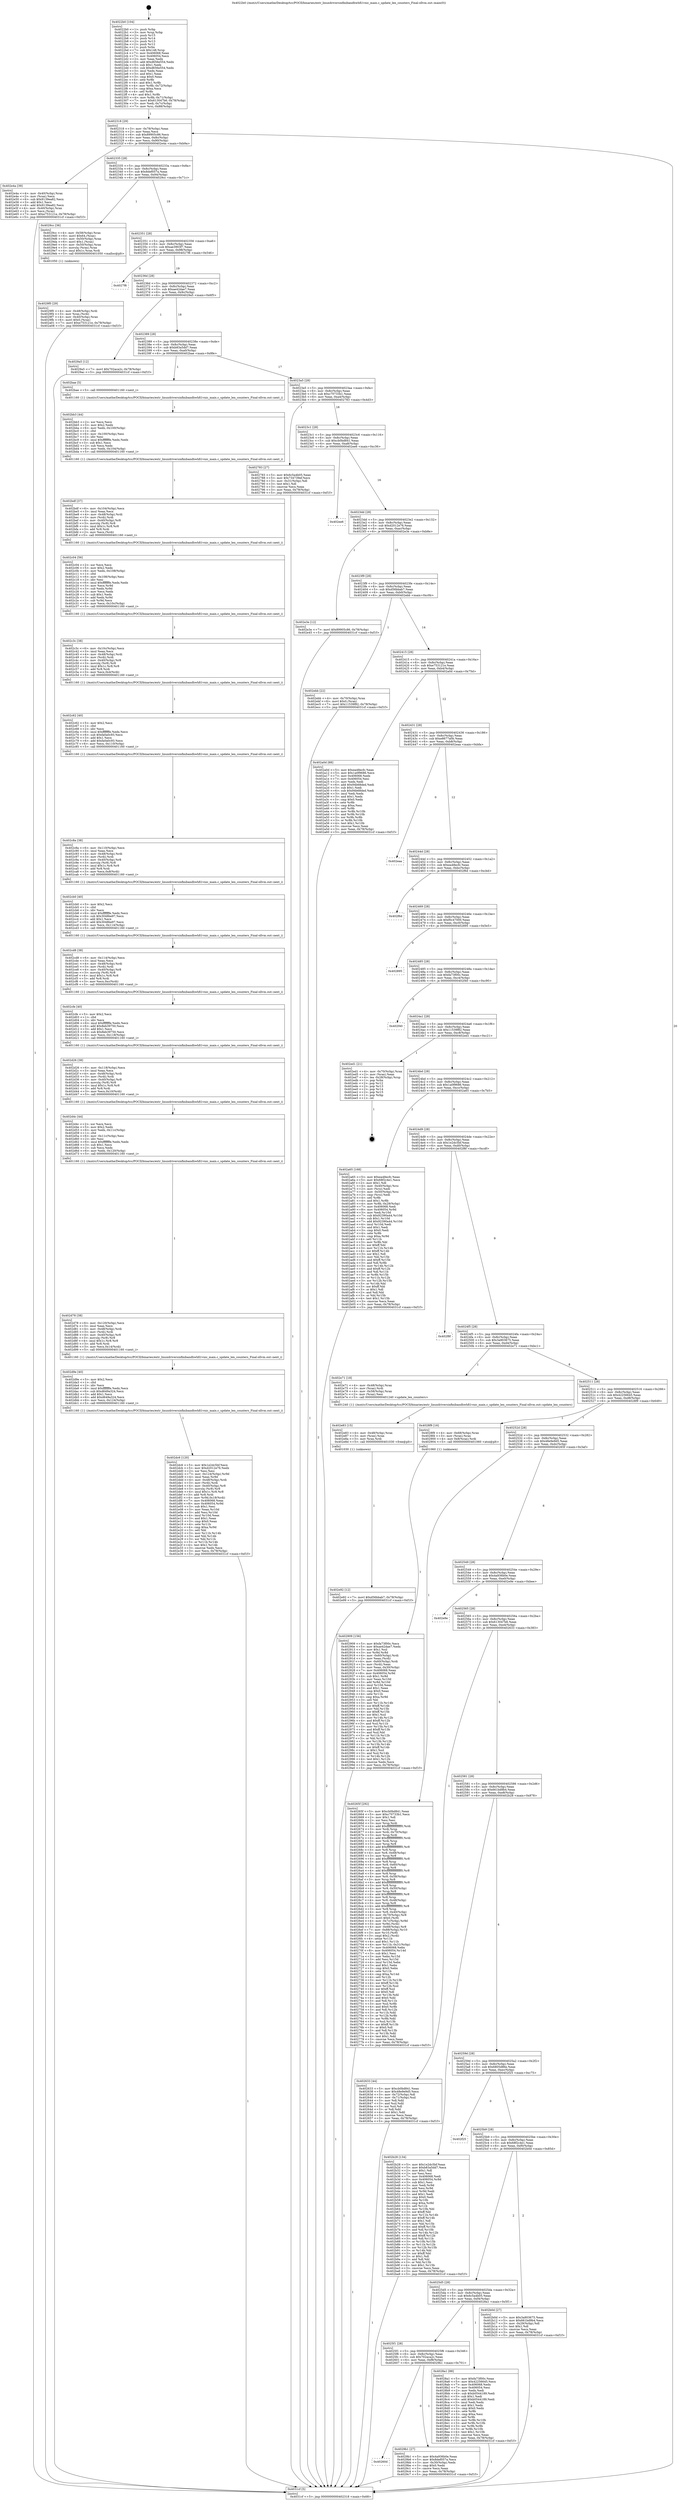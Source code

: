 digraph "0x4022b0" {
  label = "0x4022b0 (/mnt/c/Users/mathe/Desktop/tcc/POCII/binaries/extr_linuxdriversinfinibandhwhfi1vnic_main.c_update_len_counters_Final-ollvm.out::main(0))"
  labelloc = "t"
  node[shape=record]

  Entry [label="",width=0.3,height=0.3,shape=circle,fillcolor=black,style=filled]
  "0x402318" [label="{
     0x402318 [29]\l
     | [instrs]\l
     &nbsp;&nbsp;0x402318 \<+3\>: mov -0x78(%rbp),%eax\l
     &nbsp;&nbsp;0x40231b \<+2\>: mov %eax,%ecx\l
     &nbsp;&nbsp;0x40231d \<+6\>: sub $0x89905c86,%ecx\l
     &nbsp;&nbsp;0x402323 \<+6\>: mov %eax,-0x8c(%rbp)\l
     &nbsp;&nbsp;0x402329 \<+6\>: mov %ecx,-0x90(%rbp)\l
     &nbsp;&nbsp;0x40232f \<+6\>: je 0000000000402e4a \<main+0xb9a\>\l
  }"]
  "0x402e4a" [label="{
     0x402e4a [39]\l
     | [instrs]\l
     &nbsp;&nbsp;0x402e4a \<+4\>: mov -0x40(%rbp),%rax\l
     &nbsp;&nbsp;0x402e4e \<+2\>: mov (%rax),%ecx\l
     &nbsp;&nbsp;0x402e50 \<+6\>: sub $0x9139ea82,%ecx\l
     &nbsp;&nbsp;0x402e56 \<+3\>: add $0x1,%ecx\l
     &nbsp;&nbsp;0x402e59 \<+6\>: add $0x9139ea82,%ecx\l
     &nbsp;&nbsp;0x402e5f \<+4\>: mov -0x40(%rbp),%rax\l
     &nbsp;&nbsp;0x402e63 \<+2\>: mov %ecx,(%rax)\l
     &nbsp;&nbsp;0x402e65 \<+7\>: movl $0xe753121e,-0x78(%rbp)\l
     &nbsp;&nbsp;0x402e6c \<+5\>: jmp 00000000004031cf \<main+0xf1f\>\l
  }"]
  "0x402335" [label="{
     0x402335 [28]\l
     | [instrs]\l
     &nbsp;&nbsp;0x402335 \<+5\>: jmp 000000000040233a \<main+0x8a\>\l
     &nbsp;&nbsp;0x40233a \<+6\>: mov -0x8c(%rbp),%eax\l
     &nbsp;&nbsp;0x402340 \<+5\>: sub $0x8def057a,%eax\l
     &nbsp;&nbsp;0x402345 \<+6\>: mov %eax,-0x94(%rbp)\l
     &nbsp;&nbsp;0x40234b \<+6\>: je 00000000004029cc \<main+0x71c\>\l
  }"]
  Exit [label="",width=0.3,height=0.3,shape=circle,fillcolor=black,style=filled,peripheries=2]
  "0x4029cc" [label="{
     0x4029cc [36]\l
     | [instrs]\l
     &nbsp;&nbsp;0x4029cc \<+4\>: mov -0x58(%rbp),%rax\l
     &nbsp;&nbsp;0x4029d0 \<+6\>: movl $0x64,(%rax)\l
     &nbsp;&nbsp;0x4029d6 \<+4\>: mov -0x50(%rbp),%rax\l
     &nbsp;&nbsp;0x4029da \<+6\>: movl $0x1,(%rax)\l
     &nbsp;&nbsp;0x4029e0 \<+4\>: mov -0x50(%rbp),%rax\l
     &nbsp;&nbsp;0x4029e4 \<+3\>: movslq (%rax),%rax\l
     &nbsp;&nbsp;0x4029e7 \<+4\>: imul $0x1c,%rax,%rdi\l
     &nbsp;&nbsp;0x4029eb \<+5\>: call 0000000000401050 \<malloc@plt\>\l
     | [calls]\l
     &nbsp;&nbsp;0x401050 \{1\} (unknown)\l
  }"]
  "0x402351" [label="{
     0x402351 [28]\l
     | [instrs]\l
     &nbsp;&nbsp;0x402351 \<+5\>: jmp 0000000000402356 \<main+0xa6\>\l
     &nbsp;&nbsp;0x402356 \<+6\>: mov -0x8c(%rbp),%eax\l
     &nbsp;&nbsp;0x40235c \<+5\>: sub $0xae3903f7,%eax\l
     &nbsp;&nbsp;0x402361 \<+6\>: mov %eax,-0x98(%rbp)\l
     &nbsp;&nbsp;0x402367 \<+6\>: je 00000000004027f6 \<main+0x546\>\l
  }"]
  "0x402e92" [label="{
     0x402e92 [12]\l
     | [instrs]\l
     &nbsp;&nbsp;0x402e92 \<+7\>: movl $0xd56bbab7,-0x78(%rbp)\l
     &nbsp;&nbsp;0x402e99 \<+5\>: jmp 00000000004031cf \<main+0xf1f\>\l
  }"]
  "0x4027f6" [label="{
     0x4027f6\l
  }", style=dashed]
  "0x40236d" [label="{
     0x40236d [28]\l
     | [instrs]\l
     &nbsp;&nbsp;0x40236d \<+5\>: jmp 0000000000402372 \<main+0xc2\>\l
     &nbsp;&nbsp;0x402372 \<+6\>: mov -0x8c(%rbp),%eax\l
     &nbsp;&nbsp;0x402378 \<+5\>: sub $0xae42dae7,%eax\l
     &nbsp;&nbsp;0x40237d \<+6\>: mov %eax,-0x9c(%rbp)\l
     &nbsp;&nbsp;0x402383 \<+6\>: je 00000000004029a5 \<main+0x6f5\>\l
  }"]
  "0x402e83" [label="{
     0x402e83 [15]\l
     | [instrs]\l
     &nbsp;&nbsp;0x402e83 \<+4\>: mov -0x48(%rbp),%rax\l
     &nbsp;&nbsp;0x402e87 \<+3\>: mov (%rax),%rax\l
     &nbsp;&nbsp;0x402e8a \<+3\>: mov %rax,%rdi\l
     &nbsp;&nbsp;0x402e8d \<+5\>: call 0000000000401030 \<free@plt\>\l
     | [calls]\l
     &nbsp;&nbsp;0x401030 \{1\} (unknown)\l
  }"]
  "0x4029a5" [label="{
     0x4029a5 [12]\l
     | [instrs]\l
     &nbsp;&nbsp;0x4029a5 \<+7\>: movl $0x702aca2c,-0x78(%rbp)\l
     &nbsp;&nbsp;0x4029ac \<+5\>: jmp 00000000004031cf \<main+0xf1f\>\l
  }"]
  "0x402389" [label="{
     0x402389 [28]\l
     | [instrs]\l
     &nbsp;&nbsp;0x402389 \<+5\>: jmp 000000000040238e \<main+0xde\>\l
     &nbsp;&nbsp;0x40238e \<+6\>: mov -0x8c(%rbp),%eax\l
     &nbsp;&nbsp;0x402394 \<+5\>: sub $0xb83a5dd7,%eax\l
     &nbsp;&nbsp;0x402399 \<+6\>: mov %eax,-0xa0(%rbp)\l
     &nbsp;&nbsp;0x40239f \<+6\>: je 0000000000402bae \<main+0x8fe\>\l
  }"]
  "0x402dc6" [label="{
     0x402dc6 [120]\l
     | [instrs]\l
     &nbsp;&nbsp;0x402dc6 \<+5\>: mov $0x1e2dc5bf,%ecx\l
     &nbsp;&nbsp;0x402dcb \<+5\>: mov $0xd2012e76,%edx\l
     &nbsp;&nbsp;0x402dd0 \<+2\>: xor %esi,%esi\l
     &nbsp;&nbsp;0x402dd2 \<+7\>: mov -0x124(%rbp),%r9d\l
     &nbsp;&nbsp;0x402dd9 \<+4\>: imul %eax,%r9d\l
     &nbsp;&nbsp;0x402ddd \<+4\>: mov -0x48(%rbp),%rdi\l
     &nbsp;&nbsp;0x402de1 \<+3\>: mov (%rdi),%rdi\l
     &nbsp;&nbsp;0x402de4 \<+4\>: mov -0x40(%rbp),%r8\l
     &nbsp;&nbsp;0x402de8 \<+3\>: movslq (%r8),%r8\l
     &nbsp;&nbsp;0x402deb \<+4\>: imul $0x1c,%r8,%r8\l
     &nbsp;&nbsp;0x402def \<+3\>: add %r8,%rdi\l
     &nbsp;&nbsp;0x402df2 \<+4\>: mov %r9d,0x18(%rdi)\l
     &nbsp;&nbsp;0x402df6 \<+7\>: mov 0x406068,%eax\l
     &nbsp;&nbsp;0x402dfd \<+8\>: mov 0x406054,%r9d\l
     &nbsp;&nbsp;0x402e05 \<+3\>: sub $0x1,%esi\l
     &nbsp;&nbsp;0x402e08 \<+3\>: mov %eax,%r10d\l
     &nbsp;&nbsp;0x402e0b \<+3\>: add %esi,%r10d\l
     &nbsp;&nbsp;0x402e0e \<+4\>: imul %r10d,%eax\l
     &nbsp;&nbsp;0x402e12 \<+3\>: and $0x1,%eax\l
     &nbsp;&nbsp;0x402e15 \<+3\>: cmp $0x0,%eax\l
     &nbsp;&nbsp;0x402e18 \<+4\>: sete %r11b\l
     &nbsp;&nbsp;0x402e1c \<+4\>: cmp $0xa,%r9d\l
     &nbsp;&nbsp;0x402e20 \<+3\>: setl %bl\l
     &nbsp;&nbsp;0x402e23 \<+3\>: mov %r11b,%r14b\l
     &nbsp;&nbsp;0x402e26 \<+3\>: and %bl,%r14b\l
     &nbsp;&nbsp;0x402e29 \<+3\>: xor %bl,%r11b\l
     &nbsp;&nbsp;0x402e2c \<+3\>: or %r11b,%r14b\l
     &nbsp;&nbsp;0x402e2f \<+4\>: test $0x1,%r14b\l
     &nbsp;&nbsp;0x402e33 \<+3\>: cmovne %edx,%ecx\l
     &nbsp;&nbsp;0x402e36 \<+3\>: mov %ecx,-0x78(%rbp)\l
     &nbsp;&nbsp;0x402e39 \<+5\>: jmp 00000000004031cf \<main+0xf1f\>\l
  }"]
  "0x402bae" [label="{
     0x402bae [5]\l
     | [instrs]\l
     &nbsp;&nbsp;0x402bae \<+5\>: call 0000000000401160 \<next_i\>\l
     | [calls]\l
     &nbsp;&nbsp;0x401160 \{1\} (/mnt/c/Users/mathe/Desktop/tcc/POCII/binaries/extr_linuxdriversinfinibandhwhfi1vnic_main.c_update_len_counters_Final-ollvm.out::next_i)\l
  }"]
  "0x4023a5" [label="{
     0x4023a5 [28]\l
     | [instrs]\l
     &nbsp;&nbsp;0x4023a5 \<+5\>: jmp 00000000004023aa \<main+0xfa\>\l
     &nbsp;&nbsp;0x4023aa \<+6\>: mov -0x8c(%rbp),%eax\l
     &nbsp;&nbsp;0x4023b0 \<+5\>: sub $0xc70733b1,%eax\l
     &nbsp;&nbsp;0x4023b5 \<+6\>: mov %eax,-0xa4(%rbp)\l
     &nbsp;&nbsp;0x4023bb \<+6\>: je 0000000000402783 \<main+0x4d3\>\l
  }"]
  "0x402d9e" [label="{
     0x402d9e [40]\l
     | [instrs]\l
     &nbsp;&nbsp;0x402d9e \<+5\>: mov $0x2,%ecx\l
     &nbsp;&nbsp;0x402da3 \<+1\>: cltd\l
     &nbsp;&nbsp;0x402da4 \<+2\>: idiv %ecx\l
     &nbsp;&nbsp;0x402da6 \<+6\>: imul $0xfffffffe,%edx,%ecx\l
     &nbsp;&nbsp;0x402dac \<+6\>: sub $0xd649a324,%ecx\l
     &nbsp;&nbsp;0x402db2 \<+3\>: add $0x1,%ecx\l
     &nbsp;&nbsp;0x402db5 \<+6\>: add $0xd649a324,%ecx\l
     &nbsp;&nbsp;0x402dbb \<+6\>: mov %ecx,-0x124(%rbp)\l
     &nbsp;&nbsp;0x402dc1 \<+5\>: call 0000000000401160 \<next_i\>\l
     | [calls]\l
     &nbsp;&nbsp;0x401160 \{1\} (/mnt/c/Users/mathe/Desktop/tcc/POCII/binaries/extr_linuxdriversinfinibandhwhfi1vnic_main.c_update_len_counters_Final-ollvm.out::next_i)\l
  }"]
  "0x402783" [label="{
     0x402783 [27]\l
     | [instrs]\l
     &nbsp;&nbsp;0x402783 \<+5\>: mov $0x6c5a4b05,%eax\l
     &nbsp;&nbsp;0x402788 \<+5\>: mov $0x734739ef,%ecx\l
     &nbsp;&nbsp;0x40278d \<+3\>: mov -0x31(%rbp),%dl\l
     &nbsp;&nbsp;0x402790 \<+3\>: test $0x1,%dl\l
     &nbsp;&nbsp;0x402793 \<+3\>: cmovne %ecx,%eax\l
     &nbsp;&nbsp;0x402796 \<+3\>: mov %eax,-0x78(%rbp)\l
     &nbsp;&nbsp;0x402799 \<+5\>: jmp 00000000004031cf \<main+0xf1f\>\l
  }"]
  "0x4023c1" [label="{
     0x4023c1 [28]\l
     | [instrs]\l
     &nbsp;&nbsp;0x4023c1 \<+5\>: jmp 00000000004023c6 \<main+0x116\>\l
     &nbsp;&nbsp;0x4023c6 \<+6\>: mov -0x8c(%rbp),%eax\l
     &nbsp;&nbsp;0x4023cc \<+5\>: sub $0xcb0bd841,%eax\l
     &nbsp;&nbsp;0x4023d1 \<+6\>: mov %eax,-0xa8(%rbp)\l
     &nbsp;&nbsp;0x4023d7 \<+6\>: je 0000000000402ee6 \<main+0xc36\>\l
  }"]
  "0x402d78" [label="{
     0x402d78 [38]\l
     | [instrs]\l
     &nbsp;&nbsp;0x402d78 \<+6\>: mov -0x120(%rbp),%ecx\l
     &nbsp;&nbsp;0x402d7e \<+3\>: imul %eax,%ecx\l
     &nbsp;&nbsp;0x402d81 \<+4\>: mov -0x48(%rbp),%rdi\l
     &nbsp;&nbsp;0x402d85 \<+3\>: mov (%rdi),%rdi\l
     &nbsp;&nbsp;0x402d88 \<+4\>: mov -0x40(%rbp),%r8\l
     &nbsp;&nbsp;0x402d8c \<+3\>: movslq (%r8),%r8\l
     &nbsp;&nbsp;0x402d8f \<+4\>: imul $0x1c,%r8,%r8\l
     &nbsp;&nbsp;0x402d93 \<+3\>: add %r8,%rdi\l
     &nbsp;&nbsp;0x402d96 \<+3\>: mov %ecx,0x14(%rdi)\l
     &nbsp;&nbsp;0x402d99 \<+5\>: call 0000000000401160 \<next_i\>\l
     | [calls]\l
     &nbsp;&nbsp;0x401160 \{1\} (/mnt/c/Users/mathe/Desktop/tcc/POCII/binaries/extr_linuxdriversinfinibandhwhfi1vnic_main.c_update_len_counters_Final-ollvm.out::next_i)\l
  }"]
  "0x402ee6" [label="{
     0x402ee6\l
  }", style=dashed]
  "0x4023dd" [label="{
     0x4023dd [28]\l
     | [instrs]\l
     &nbsp;&nbsp;0x4023dd \<+5\>: jmp 00000000004023e2 \<main+0x132\>\l
     &nbsp;&nbsp;0x4023e2 \<+6\>: mov -0x8c(%rbp),%eax\l
     &nbsp;&nbsp;0x4023e8 \<+5\>: sub $0xd2012e76,%eax\l
     &nbsp;&nbsp;0x4023ed \<+6\>: mov %eax,-0xac(%rbp)\l
     &nbsp;&nbsp;0x4023f3 \<+6\>: je 0000000000402e3e \<main+0xb8e\>\l
  }"]
  "0x402d4c" [label="{
     0x402d4c [44]\l
     | [instrs]\l
     &nbsp;&nbsp;0x402d4c \<+2\>: xor %ecx,%ecx\l
     &nbsp;&nbsp;0x402d4e \<+5\>: mov $0x2,%edx\l
     &nbsp;&nbsp;0x402d53 \<+6\>: mov %edx,-0x11c(%rbp)\l
     &nbsp;&nbsp;0x402d59 \<+1\>: cltd\l
     &nbsp;&nbsp;0x402d5a \<+6\>: mov -0x11c(%rbp),%esi\l
     &nbsp;&nbsp;0x402d60 \<+2\>: idiv %esi\l
     &nbsp;&nbsp;0x402d62 \<+6\>: imul $0xfffffffe,%edx,%edx\l
     &nbsp;&nbsp;0x402d68 \<+3\>: sub $0x1,%ecx\l
     &nbsp;&nbsp;0x402d6b \<+2\>: sub %ecx,%edx\l
     &nbsp;&nbsp;0x402d6d \<+6\>: mov %edx,-0x120(%rbp)\l
     &nbsp;&nbsp;0x402d73 \<+5\>: call 0000000000401160 \<next_i\>\l
     | [calls]\l
     &nbsp;&nbsp;0x401160 \{1\} (/mnt/c/Users/mathe/Desktop/tcc/POCII/binaries/extr_linuxdriversinfinibandhwhfi1vnic_main.c_update_len_counters_Final-ollvm.out::next_i)\l
  }"]
  "0x402e3e" [label="{
     0x402e3e [12]\l
     | [instrs]\l
     &nbsp;&nbsp;0x402e3e \<+7\>: movl $0x89905c86,-0x78(%rbp)\l
     &nbsp;&nbsp;0x402e45 \<+5\>: jmp 00000000004031cf \<main+0xf1f\>\l
  }"]
  "0x4023f9" [label="{
     0x4023f9 [28]\l
     | [instrs]\l
     &nbsp;&nbsp;0x4023f9 \<+5\>: jmp 00000000004023fe \<main+0x14e\>\l
     &nbsp;&nbsp;0x4023fe \<+6\>: mov -0x8c(%rbp),%eax\l
     &nbsp;&nbsp;0x402404 \<+5\>: sub $0xd56bbab7,%eax\l
     &nbsp;&nbsp;0x402409 \<+6\>: mov %eax,-0xb0(%rbp)\l
     &nbsp;&nbsp;0x40240f \<+6\>: je 0000000000402ebb \<main+0xc0b\>\l
  }"]
  "0x402d26" [label="{
     0x402d26 [38]\l
     | [instrs]\l
     &nbsp;&nbsp;0x402d26 \<+6\>: mov -0x118(%rbp),%ecx\l
     &nbsp;&nbsp;0x402d2c \<+3\>: imul %eax,%ecx\l
     &nbsp;&nbsp;0x402d2f \<+4\>: mov -0x48(%rbp),%rdi\l
     &nbsp;&nbsp;0x402d33 \<+3\>: mov (%rdi),%rdi\l
     &nbsp;&nbsp;0x402d36 \<+4\>: mov -0x40(%rbp),%r8\l
     &nbsp;&nbsp;0x402d3a \<+3\>: movslq (%r8),%r8\l
     &nbsp;&nbsp;0x402d3d \<+4\>: imul $0x1c,%r8,%r8\l
     &nbsp;&nbsp;0x402d41 \<+3\>: add %r8,%rdi\l
     &nbsp;&nbsp;0x402d44 \<+3\>: mov %ecx,0x10(%rdi)\l
     &nbsp;&nbsp;0x402d47 \<+5\>: call 0000000000401160 \<next_i\>\l
     | [calls]\l
     &nbsp;&nbsp;0x401160 \{1\} (/mnt/c/Users/mathe/Desktop/tcc/POCII/binaries/extr_linuxdriversinfinibandhwhfi1vnic_main.c_update_len_counters_Final-ollvm.out::next_i)\l
  }"]
  "0x402ebb" [label="{
     0x402ebb [22]\l
     | [instrs]\l
     &nbsp;&nbsp;0x402ebb \<+4\>: mov -0x70(%rbp),%rax\l
     &nbsp;&nbsp;0x402ebf \<+6\>: movl $0x0,(%rax)\l
     &nbsp;&nbsp;0x402ec5 \<+7\>: movl $0x11539f82,-0x78(%rbp)\l
     &nbsp;&nbsp;0x402ecc \<+5\>: jmp 00000000004031cf \<main+0xf1f\>\l
  }"]
  "0x402415" [label="{
     0x402415 [28]\l
     | [instrs]\l
     &nbsp;&nbsp;0x402415 \<+5\>: jmp 000000000040241a \<main+0x16a\>\l
     &nbsp;&nbsp;0x40241a \<+6\>: mov -0x8c(%rbp),%eax\l
     &nbsp;&nbsp;0x402420 \<+5\>: sub $0xe753121e,%eax\l
     &nbsp;&nbsp;0x402425 \<+6\>: mov %eax,-0xb4(%rbp)\l
     &nbsp;&nbsp;0x40242b \<+6\>: je 0000000000402a0d \<main+0x75d\>\l
  }"]
  "0x402cfe" [label="{
     0x402cfe [40]\l
     | [instrs]\l
     &nbsp;&nbsp;0x402cfe \<+5\>: mov $0x2,%ecx\l
     &nbsp;&nbsp;0x402d03 \<+1\>: cltd\l
     &nbsp;&nbsp;0x402d04 \<+2\>: idiv %ecx\l
     &nbsp;&nbsp;0x402d06 \<+6\>: imul $0xfffffffe,%edx,%ecx\l
     &nbsp;&nbsp;0x402d0c \<+6\>: add $0x8eb39750,%ecx\l
     &nbsp;&nbsp;0x402d12 \<+3\>: add $0x1,%ecx\l
     &nbsp;&nbsp;0x402d15 \<+6\>: sub $0x8eb39750,%ecx\l
     &nbsp;&nbsp;0x402d1b \<+6\>: mov %ecx,-0x118(%rbp)\l
     &nbsp;&nbsp;0x402d21 \<+5\>: call 0000000000401160 \<next_i\>\l
     | [calls]\l
     &nbsp;&nbsp;0x401160 \{1\} (/mnt/c/Users/mathe/Desktop/tcc/POCII/binaries/extr_linuxdriversinfinibandhwhfi1vnic_main.c_update_len_counters_Final-ollvm.out::next_i)\l
  }"]
  "0x402a0d" [label="{
     0x402a0d [88]\l
     | [instrs]\l
     &nbsp;&nbsp;0x402a0d \<+5\>: mov $0xea48ecfc,%eax\l
     &nbsp;&nbsp;0x402a12 \<+5\>: mov $0x1a0f9686,%ecx\l
     &nbsp;&nbsp;0x402a17 \<+7\>: mov 0x406068,%edx\l
     &nbsp;&nbsp;0x402a1e \<+7\>: mov 0x406054,%esi\l
     &nbsp;&nbsp;0x402a25 \<+2\>: mov %edx,%edi\l
     &nbsp;&nbsp;0x402a27 \<+6\>: add $0x94b68ded,%edi\l
     &nbsp;&nbsp;0x402a2d \<+3\>: sub $0x1,%edi\l
     &nbsp;&nbsp;0x402a30 \<+6\>: sub $0x94b68ded,%edi\l
     &nbsp;&nbsp;0x402a36 \<+3\>: imul %edi,%edx\l
     &nbsp;&nbsp;0x402a39 \<+3\>: and $0x1,%edx\l
     &nbsp;&nbsp;0x402a3c \<+3\>: cmp $0x0,%edx\l
     &nbsp;&nbsp;0x402a3f \<+4\>: sete %r8b\l
     &nbsp;&nbsp;0x402a43 \<+3\>: cmp $0xa,%esi\l
     &nbsp;&nbsp;0x402a46 \<+4\>: setl %r9b\l
     &nbsp;&nbsp;0x402a4a \<+3\>: mov %r8b,%r10b\l
     &nbsp;&nbsp;0x402a4d \<+3\>: and %r9b,%r10b\l
     &nbsp;&nbsp;0x402a50 \<+3\>: xor %r9b,%r8b\l
     &nbsp;&nbsp;0x402a53 \<+3\>: or %r8b,%r10b\l
     &nbsp;&nbsp;0x402a56 \<+4\>: test $0x1,%r10b\l
     &nbsp;&nbsp;0x402a5a \<+3\>: cmovne %ecx,%eax\l
     &nbsp;&nbsp;0x402a5d \<+3\>: mov %eax,-0x78(%rbp)\l
     &nbsp;&nbsp;0x402a60 \<+5\>: jmp 00000000004031cf \<main+0xf1f\>\l
  }"]
  "0x402431" [label="{
     0x402431 [28]\l
     | [instrs]\l
     &nbsp;&nbsp;0x402431 \<+5\>: jmp 0000000000402436 \<main+0x186\>\l
     &nbsp;&nbsp;0x402436 \<+6\>: mov -0x8c(%rbp),%eax\l
     &nbsp;&nbsp;0x40243c \<+5\>: sub $0xe8677a0b,%eax\l
     &nbsp;&nbsp;0x402441 \<+6\>: mov %eax,-0xb8(%rbp)\l
     &nbsp;&nbsp;0x402447 \<+6\>: je 0000000000402eaa \<main+0xbfa\>\l
  }"]
  "0x402cd8" [label="{
     0x402cd8 [38]\l
     | [instrs]\l
     &nbsp;&nbsp;0x402cd8 \<+6\>: mov -0x114(%rbp),%ecx\l
     &nbsp;&nbsp;0x402cde \<+3\>: imul %eax,%ecx\l
     &nbsp;&nbsp;0x402ce1 \<+4\>: mov -0x48(%rbp),%rdi\l
     &nbsp;&nbsp;0x402ce5 \<+3\>: mov (%rdi),%rdi\l
     &nbsp;&nbsp;0x402ce8 \<+4\>: mov -0x40(%rbp),%r8\l
     &nbsp;&nbsp;0x402cec \<+3\>: movslq (%r8),%r8\l
     &nbsp;&nbsp;0x402cef \<+4\>: imul $0x1c,%r8,%r8\l
     &nbsp;&nbsp;0x402cf3 \<+3\>: add %r8,%rdi\l
     &nbsp;&nbsp;0x402cf6 \<+3\>: mov %ecx,0xc(%rdi)\l
     &nbsp;&nbsp;0x402cf9 \<+5\>: call 0000000000401160 \<next_i\>\l
     | [calls]\l
     &nbsp;&nbsp;0x401160 \{1\} (/mnt/c/Users/mathe/Desktop/tcc/POCII/binaries/extr_linuxdriversinfinibandhwhfi1vnic_main.c_update_len_counters_Final-ollvm.out::next_i)\l
  }"]
  "0x402eaa" [label="{
     0x402eaa\l
  }", style=dashed]
  "0x40244d" [label="{
     0x40244d [28]\l
     | [instrs]\l
     &nbsp;&nbsp;0x40244d \<+5\>: jmp 0000000000402452 \<main+0x1a2\>\l
     &nbsp;&nbsp;0x402452 \<+6\>: mov -0x8c(%rbp),%eax\l
     &nbsp;&nbsp;0x402458 \<+5\>: sub $0xea48ecfc,%eax\l
     &nbsp;&nbsp;0x40245d \<+6\>: mov %eax,-0xbc(%rbp)\l
     &nbsp;&nbsp;0x402463 \<+6\>: je 0000000000402f6d \<main+0xcbd\>\l
  }"]
  "0x402cb0" [label="{
     0x402cb0 [40]\l
     | [instrs]\l
     &nbsp;&nbsp;0x402cb0 \<+5\>: mov $0x2,%ecx\l
     &nbsp;&nbsp;0x402cb5 \<+1\>: cltd\l
     &nbsp;&nbsp;0x402cb6 \<+2\>: idiv %ecx\l
     &nbsp;&nbsp;0x402cb8 \<+6\>: imul $0xfffffffe,%edx,%ecx\l
     &nbsp;&nbsp;0x402cbe \<+6\>: sub $0x3048be97,%ecx\l
     &nbsp;&nbsp;0x402cc4 \<+3\>: add $0x1,%ecx\l
     &nbsp;&nbsp;0x402cc7 \<+6\>: add $0x3048be97,%ecx\l
     &nbsp;&nbsp;0x402ccd \<+6\>: mov %ecx,-0x114(%rbp)\l
     &nbsp;&nbsp;0x402cd3 \<+5\>: call 0000000000401160 \<next_i\>\l
     | [calls]\l
     &nbsp;&nbsp;0x401160 \{1\} (/mnt/c/Users/mathe/Desktop/tcc/POCII/binaries/extr_linuxdriversinfinibandhwhfi1vnic_main.c_update_len_counters_Final-ollvm.out::next_i)\l
  }"]
  "0x402f6d" [label="{
     0x402f6d\l
  }", style=dashed]
  "0x402469" [label="{
     0x402469 [28]\l
     | [instrs]\l
     &nbsp;&nbsp;0x402469 \<+5\>: jmp 000000000040246e \<main+0x1be\>\l
     &nbsp;&nbsp;0x40246e \<+6\>: mov -0x8c(%rbp),%eax\l
     &nbsp;&nbsp;0x402474 \<+5\>: sub $0xf0c47000,%eax\l
     &nbsp;&nbsp;0x402479 \<+6\>: mov %eax,-0xc0(%rbp)\l
     &nbsp;&nbsp;0x40247f \<+6\>: je 0000000000402895 \<main+0x5e5\>\l
  }"]
  "0x402c8a" [label="{
     0x402c8a [38]\l
     | [instrs]\l
     &nbsp;&nbsp;0x402c8a \<+6\>: mov -0x110(%rbp),%ecx\l
     &nbsp;&nbsp;0x402c90 \<+3\>: imul %eax,%ecx\l
     &nbsp;&nbsp;0x402c93 \<+4\>: mov -0x48(%rbp),%rdi\l
     &nbsp;&nbsp;0x402c97 \<+3\>: mov (%rdi),%rdi\l
     &nbsp;&nbsp;0x402c9a \<+4\>: mov -0x40(%rbp),%r8\l
     &nbsp;&nbsp;0x402c9e \<+3\>: movslq (%r8),%r8\l
     &nbsp;&nbsp;0x402ca1 \<+4\>: imul $0x1c,%r8,%r8\l
     &nbsp;&nbsp;0x402ca5 \<+3\>: add %r8,%rdi\l
     &nbsp;&nbsp;0x402ca8 \<+3\>: mov %ecx,0x8(%rdi)\l
     &nbsp;&nbsp;0x402cab \<+5\>: call 0000000000401160 \<next_i\>\l
     | [calls]\l
     &nbsp;&nbsp;0x401160 \{1\} (/mnt/c/Users/mathe/Desktop/tcc/POCII/binaries/extr_linuxdriversinfinibandhwhfi1vnic_main.c_update_len_counters_Final-ollvm.out::next_i)\l
  }"]
  "0x402895" [label="{
     0x402895\l
  }", style=dashed]
  "0x402485" [label="{
     0x402485 [28]\l
     | [instrs]\l
     &nbsp;&nbsp;0x402485 \<+5\>: jmp 000000000040248a \<main+0x1da\>\l
     &nbsp;&nbsp;0x40248a \<+6\>: mov -0x8c(%rbp),%eax\l
     &nbsp;&nbsp;0x402490 \<+5\>: sub $0xfa73f00c,%eax\l
     &nbsp;&nbsp;0x402495 \<+6\>: mov %eax,-0xc4(%rbp)\l
     &nbsp;&nbsp;0x40249b \<+6\>: je 0000000000402f40 \<main+0xc90\>\l
  }"]
  "0x402c62" [label="{
     0x402c62 [40]\l
     | [instrs]\l
     &nbsp;&nbsp;0x402c62 \<+5\>: mov $0x2,%ecx\l
     &nbsp;&nbsp;0x402c67 \<+1\>: cltd\l
     &nbsp;&nbsp;0x402c68 \<+2\>: idiv %ecx\l
     &nbsp;&nbsp;0x402c6a \<+6\>: imul $0xfffffffe,%edx,%ecx\l
     &nbsp;&nbsp;0x402c70 \<+6\>: sub $0xfa0a0c93,%ecx\l
     &nbsp;&nbsp;0x402c76 \<+3\>: add $0x1,%ecx\l
     &nbsp;&nbsp;0x402c79 \<+6\>: add $0xfa0a0c93,%ecx\l
     &nbsp;&nbsp;0x402c7f \<+6\>: mov %ecx,-0x110(%rbp)\l
     &nbsp;&nbsp;0x402c85 \<+5\>: call 0000000000401160 \<next_i\>\l
     | [calls]\l
     &nbsp;&nbsp;0x401160 \{1\} (/mnt/c/Users/mathe/Desktop/tcc/POCII/binaries/extr_linuxdriversinfinibandhwhfi1vnic_main.c_update_len_counters_Final-ollvm.out::next_i)\l
  }"]
  "0x402f40" [label="{
     0x402f40\l
  }", style=dashed]
  "0x4024a1" [label="{
     0x4024a1 [28]\l
     | [instrs]\l
     &nbsp;&nbsp;0x4024a1 \<+5\>: jmp 00000000004024a6 \<main+0x1f6\>\l
     &nbsp;&nbsp;0x4024a6 \<+6\>: mov -0x8c(%rbp),%eax\l
     &nbsp;&nbsp;0x4024ac \<+5\>: sub $0x11539f82,%eax\l
     &nbsp;&nbsp;0x4024b1 \<+6\>: mov %eax,-0xc8(%rbp)\l
     &nbsp;&nbsp;0x4024b7 \<+6\>: je 0000000000402ed1 \<main+0xc21\>\l
  }"]
  "0x402c3c" [label="{
     0x402c3c [38]\l
     | [instrs]\l
     &nbsp;&nbsp;0x402c3c \<+6\>: mov -0x10c(%rbp),%ecx\l
     &nbsp;&nbsp;0x402c42 \<+3\>: imul %eax,%ecx\l
     &nbsp;&nbsp;0x402c45 \<+4\>: mov -0x48(%rbp),%rdi\l
     &nbsp;&nbsp;0x402c49 \<+3\>: mov (%rdi),%rdi\l
     &nbsp;&nbsp;0x402c4c \<+4\>: mov -0x40(%rbp),%r8\l
     &nbsp;&nbsp;0x402c50 \<+3\>: movslq (%r8),%r8\l
     &nbsp;&nbsp;0x402c53 \<+4\>: imul $0x1c,%r8,%r8\l
     &nbsp;&nbsp;0x402c57 \<+3\>: add %r8,%rdi\l
     &nbsp;&nbsp;0x402c5a \<+3\>: mov %ecx,0x4(%rdi)\l
     &nbsp;&nbsp;0x402c5d \<+5\>: call 0000000000401160 \<next_i\>\l
     | [calls]\l
     &nbsp;&nbsp;0x401160 \{1\} (/mnt/c/Users/mathe/Desktop/tcc/POCII/binaries/extr_linuxdriversinfinibandhwhfi1vnic_main.c_update_len_counters_Final-ollvm.out::next_i)\l
  }"]
  "0x402ed1" [label="{
     0x402ed1 [21]\l
     | [instrs]\l
     &nbsp;&nbsp;0x402ed1 \<+4\>: mov -0x70(%rbp),%rax\l
     &nbsp;&nbsp;0x402ed5 \<+2\>: mov (%rax),%eax\l
     &nbsp;&nbsp;0x402ed7 \<+4\>: lea -0x28(%rbp),%rsp\l
     &nbsp;&nbsp;0x402edb \<+1\>: pop %rbx\l
     &nbsp;&nbsp;0x402edc \<+2\>: pop %r12\l
     &nbsp;&nbsp;0x402ede \<+2\>: pop %r13\l
     &nbsp;&nbsp;0x402ee0 \<+2\>: pop %r14\l
     &nbsp;&nbsp;0x402ee2 \<+2\>: pop %r15\l
     &nbsp;&nbsp;0x402ee4 \<+1\>: pop %rbp\l
     &nbsp;&nbsp;0x402ee5 \<+1\>: ret\l
  }"]
  "0x4024bd" [label="{
     0x4024bd [28]\l
     | [instrs]\l
     &nbsp;&nbsp;0x4024bd \<+5\>: jmp 00000000004024c2 \<main+0x212\>\l
     &nbsp;&nbsp;0x4024c2 \<+6\>: mov -0x8c(%rbp),%eax\l
     &nbsp;&nbsp;0x4024c8 \<+5\>: sub $0x1a0f9686,%eax\l
     &nbsp;&nbsp;0x4024cd \<+6\>: mov %eax,-0xcc(%rbp)\l
     &nbsp;&nbsp;0x4024d3 \<+6\>: je 0000000000402a65 \<main+0x7b5\>\l
  }"]
  "0x402c04" [label="{
     0x402c04 [56]\l
     | [instrs]\l
     &nbsp;&nbsp;0x402c04 \<+2\>: xor %ecx,%ecx\l
     &nbsp;&nbsp;0x402c06 \<+5\>: mov $0x2,%edx\l
     &nbsp;&nbsp;0x402c0b \<+6\>: mov %edx,-0x108(%rbp)\l
     &nbsp;&nbsp;0x402c11 \<+1\>: cltd\l
     &nbsp;&nbsp;0x402c12 \<+6\>: mov -0x108(%rbp),%esi\l
     &nbsp;&nbsp;0x402c18 \<+2\>: idiv %esi\l
     &nbsp;&nbsp;0x402c1a \<+6\>: imul $0xfffffffe,%edx,%edx\l
     &nbsp;&nbsp;0x402c20 \<+3\>: mov %ecx,%r9d\l
     &nbsp;&nbsp;0x402c23 \<+3\>: sub %edx,%r9d\l
     &nbsp;&nbsp;0x402c26 \<+2\>: mov %ecx,%edx\l
     &nbsp;&nbsp;0x402c28 \<+3\>: sub $0x1,%edx\l
     &nbsp;&nbsp;0x402c2b \<+3\>: add %edx,%r9d\l
     &nbsp;&nbsp;0x402c2e \<+3\>: sub %r9d,%ecx\l
     &nbsp;&nbsp;0x402c31 \<+6\>: mov %ecx,-0x10c(%rbp)\l
     &nbsp;&nbsp;0x402c37 \<+5\>: call 0000000000401160 \<next_i\>\l
     | [calls]\l
     &nbsp;&nbsp;0x401160 \{1\} (/mnt/c/Users/mathe/Desktop/tcc/POCII/binaries/extr_linuxdriversinfinibandhwhfi1vnic_main.c_update_len_counters_Final-ollvm.out::next_i)\l
  }"]
  "0x402a65" [label="{
     0x402a65 [168]\l
     | [instrs]\l
     &nbsp;&nbsp;0x402a65 \<+5\>: mov $0xea48ecfc,%eax\l
     &nbsp;&nbsp;0x402a6a \<+5\>: mov $0x68f2c4e1,%ecx\l
     &nbsp;&nbsp;0x402a6f \<+2\>: mov $0x1,%dl\l
     &nbsp;&nbsp;0x402a71 \<+4\>: mov -0x40(%rbp),%rsi\l
     &nbsp;&nbsp;0x402a75 \<+2\>: mov (%rsi),%edi\l
     &nbsp;&nbsp;0x402a77 \<+4\>: mov -0x50(%rbp),%rsi\l
     &nbsp;&nbsp;0x402a7b \<+2\>: cmp (%rsi),%edi\l
     &nbsp;&nbsp;0x402a7d \<+4\>: setl %r8b\l
     &nbsp;&nbsp;0x402a81 \<+4\>: and $0x1,%r8b\l
     &nbsp;&nbsp;0x402a85 \<+4\>: mov %r8b,-0x29(%rbp)\l
     &nbsp;&nbsp;0x402a89 \<+7\>: mov 0x406068,%edi\l
     &nbsp;&nbsp;0x402a90 \<+8\>: mov 0x406054,%r9d\l
     &nbsp;&nbsp;0x402a98 \<+3\>: mov %edi,%r10d\l
     &nbsp;&nbsp;0x402a9b \<+7\>: sub $0x92390a44,%r10d\l
     &nbsp;&nbsp;0x402aa2 \<+4\>: sub $0x1,%r10d\l
     &nbsp;&nbsp;0x402aa6 \<+7\>: add $0x92390a44,%r10d\l
     &nbsp;&nbsp;0x402aad \<+4\>: imul %r10d,%edi\l
     &nbsp;&nbsp;0x402ab1 \<+3\>: and $0x1,%edi\l
     &nbsp;&nbsp;0x402ab4 \<+3\>: cmp $0x0,%edi\l
     &nbsp;&nbsp;0x402ab7 \<+4\>: sete %r8b\l
     &nbsp;&nbsp;0x402abb \<+4\>: cmp $0xa,%r9d\l
     &nbsp;&nbsp;0x402abf \<+4\>: setl %r11b\l
     &nbsp;&nbsp;0x402ac3 \<+3\>: mov %r8b,%bl\l
     &nbsp;&nbsp;0x402ac6 \<+3\>: xor $0xff,%bl\l
     &nbsp;&nbsp;0x402ac9 \<+3\>: mov %r11b,%r14b\l
     &nbsp;&nbsp;0x402acc \<+4\>: xor $0xff,%r14b\l
     &nbsp;&nbsp;0x402ad0 \<+3\>: xor $0x1,%dl\l
     &nbsp;&nbsp;0x402ad3 \<+3\>: mov %bl,%r15b\l
     &nbsp;&nbsp;0x402ad6 \<+4\>: and $0xff,%r15b\l
     &nbsp;&nbsp;0x402ada \<+3\>: and %dl,%r8b\l
     &nbsp;&nbsp;0x402add \<+3\>: mov %r14b,%r12b\l
     &nbsp;&nbsp;0x402ae0 \<+4\>: and $0xff,%r12b\l
     &nbsp;&nbsp;0x402ae4 \<+3\>: and %dl,%r11b\l
     &nbsp;&nbsp;0x402ae7 \<+3\>: or %r8b,%r15b\l
     &nbsp;&nbsp;0x402aea \<+3\>: or %r11b,%r12b\l
     &nbsp;&nbsp;0x402aed \<+3\>: xor %r12b,%r15b\l
     &nbsp;&nbsp;0x402af0 \<+3\>: or %r14b,%bl\l
     &nbsp;&nbsp;0x402af3 \<+3\>: xor $0xff,%bl\l
     &nbsp;&nbsp;0x402af6 \<+3\>: or $0x1,%dl\l
     &nbsp;&nbsp;0x402af9 \<+2\>: and %dl,%bl\l
     &nbsp;&nbsp;0x402afb \<+3\>: or %bl,%r15b\l
     &nbsp;&nbsp;0x402afe \<+4\>: test $0x1,%r15b\l
     &nbsp;&nbsp;0x402b02 \<+3\>: cmovne %ecx,%eax\l
     &nbsp;&nbsp;0x402b05 \<+3\>: mov %eax,-0x78(%rbp)\l
     &nbsp;&nbsp;0x402b08 \<+5\>: jmp 00000000004031cf \<main+0xf1f\>\l
  }"]
  "0x4024d9" [label="{
     0x4024d9 [28]\l
     | [instrs]\l
     &nbsp;&nbsp;0x4024d9 \<+5\>: jmp 00000000004024de \<main+0x22e\>\l
     &nbsp;&nbsp;0x4024de \<+6\>: mov -0x8c(%rbp),%eax\l
     &nbsp;&nbsp;0x4024e4 \<+5\>: sub $0x1e2dc5bf,%eax\l
     &nbsp;&nbsp;0x4024e9 \<+6\>: mov %eax,-0xd0(%rbp)\l
     &nbsp;&nbsp;0x4024ef \<+6\>: je 0000000000402f8f \<main+0xcdf\>\l
  }"]
  "0x402bdf" [label="{
     0x402bdf [37]\l
     | [instrs]\l
     &nbsp;&nbsp;0x402bdf \<+6\>: mov -0x104(%rbp),%ecx\l
     &nbsp;&nbsp;0x402be5 \<+3\>: imul %eax,%ecx\l
     &nbsp;&nbsp;0x402be8 \<+4\>: mov -0x48(%rbp),%rdi\l
     &nbsp;&nbsp;0x402bec \<+3\>: mov (%rdi),%rdi\l
     &nbsp;&nbsp;0x402bef \<+4\>: mov -0x40(%rbp),%r8\l
     &nbsp;&nbsp;0x402bf3 \<+3\>: movslq (%r8),%r8\l
     &nbsp;&nbsp;0x402bf6 \<+4\>: imul $0x1c,%r8,%r8\l
     &nbsp;&nbsp;0x402bfa \<+3\>: add %r8,%rdi\l
     &nbsp;&nbsp;0x402bfd \<+2\>: mov %ecx,(%rdi)\l
     &nbsp;&nbsp;0x402bff \<+5\>: call 0000000000401160 \<next_i\>\l
     | [calls]\l
     &nbsp;&nbsp;0x401160 \{1\} (/mnt/c/Users/mathe/Desktop/tcc/POCII/binaries/extr_linuxdriversinfinibandhwhfi1vnic_main.c_update_len_counters_Final-ollvm.out::next_i)\l
  }"]
  "0x402f8f" [label="{
     0x402f8f\l
  }", style=dashed]
  "0x4024f5" [label="{
     0x4024f5 [28]\l
     | [instrs]\l
     &nbsp;&nbsp;0x4024f5 \<+5\>: jmp 00000000004024fa \<main+0x24a\>\l
     &nbsp;&nbsp;0x4024fa \<+6\>: mov -0x8c(%rbp),%eax\l
     &nbsp;&nbsp;0x402500 \<+5\>: sub $0x3a903675,%eax\l
     &nbsp;&nbsp;0x402505 \<+6\>: mov %eax,-0xd4(%rbp)\l
     &nbsp;&nbsp;0x40250b \<+6\>: je 0000000000402e71 \<main+0xbc1\>\l
  }"]
  "0x402bb3" [label="{
     0x402bb3 [44]\l
     | [instrs]\l
     &nbsp;&nbsp;0x402bb3 \<+2\>: xor %ecx,%ecx\l
     &nbsp;&nbsp;0x402bb5 \<+5\>: mov $0x2,%edx\l
     &nbsp;&nbsp;0x402bba \<+6\>: mov %edx,-0x100(%rbp)\l
     &nbsp;&nbsp;0x402bc0 \<+1\>: cltd\l
     &nbsp;&nbsp;0x402bc1 \<+6\>: mov -0x100(%rbp),%esi\l
     &nbsp;&nbsp;0x402bc7 \<+2\>: idiv %esi\l
     &nbsp;&nbsp;0x402bc9 \<+6\>: imul $0xfffffffe,%edx,%edx\l
     &nbsp;&nbsp;0x402bcf \<+3\>: sub $0x1,%ecx\l
     &nbsp;&nbsp;0x402bd2 \<+2\>: sub %ecx,%edx\l
     &nbsp;&nbsp;0x402bd4 \<+6\>: mov %edx,-0x104(%rbp)\l
     &nbsp;&nbsp;0x402bda \<+5\>: call 0000000000401160 \<next_i\>\l
     | [calls]\l
     &nbsp;&nbsp;0x401160 \{1\} (/mnt/c/Users/mathe/Desktop/tcc/POCII/binaries/extr_linuxdriversinfinibandhwhfi1vnic_main.c_update_len_counters_Final-ollvm.out::next_i)\l
  }"]
  "0x402e71" [label="{
     0x402e71 [18]\l
     | [instrs]\l
     &nbsp;&nbsp;0x402e71 \<+4\>: mov -0x48(%rbp),%rax\l
     &nbsp;&nbsp;0x402e75 \<+3\>: mov (%rax),%rdi\l
     &nbsp;&nbsp;0x402e78 \<+4\>: mov -0x58(%rbp),%rax\l
     &nbsp;&nbsp;0x402e7c \<+2\>: mov (%rax),%esi\l
     &nbsp;&nbsp;0x402e7e \<+5\>: call 0000000000401240 \<update_len_counters\>\l
     | [calls]\l
     &nbsp;&nbsp;0x401240 \{1\} (/mnt/c/Users/mathe/Desktop/tcc/POCII/binaries/extr_linuxdriversinfinibandhwhfi1vnic_main.c_update_len_counters_Final-ollvm.out::update_len_counters)\l
  }"]
  "0x402511" [label="{
     0x402511 [28]\l
     | [instrs]\l
     &nbsp;&nbsp;0x402511 \<+5\>: jmp 0000000000402516 \<main+0x266\>\l
     &nbsp;&nbsp;0x402516 \<+6\>: mov -0x8c(%rbp),%eax\l
     &nbsp;&nbsp;0x40251c \<+5\>: sub $0x42256645,%eax\l
     &nbsp;&nbsp;0x402521 \<+6\>: mov %eax,-0xd8(%rbp)\l
     &nbsp;&nbsp;0x402527 \<+6\>: je 00000000004028f9 \<main+0x649\>\l
  }"]
  "0x4029f0" [label="{
     0x4029f0 [29]\l
     | [instrs]\l
     &nbsp;&nbsp;0x4029f0 \<+4\>: mov -0x48(%rbp),%rdi\l
     &nbsp;&nbsp;0x4029f4 \<+3\>: mov %rax,(%rdi)\l
     &nbsp;&nbsp;0x4029f7 \<+4\>: mov -0x40(%rbp),%rax\l
     &nbsp;&nbsp;0x4029fb \<+6\>: movl $0x0,(%rax)\l
     &nbsp;&nbsp;0x402a01 \<+7\>: movl $0xe753121e,-0x78(%rbp)\l
     &nbsp;&nbsp;0x402a08 \<+5\>: jmp 00000000004031cf \<main+0xf1f\>\l
  }"]
  "0x4028f9" [label="{
     0x4028f9 [16]\l
     | [instrs]\l
     &nbsp;&nbsp;0x4028f9 \<+4\>: mov -0x68(%rbp),%rax\l
     &nbsp;&nbsp;0x4028fd \<+3\>: mov (%rax),%rax\l
     &nbsp;&nbsp;0x402900 \<+4\>: mov 0x8(%rax),%rdi\l
     &nbsp;&nbsp;0x402904 \<+5\>: call 0000000000401060 \<atoi@plt\>\l
     | [calls]\l
     &nbsp;&nbsp;0x401060 \{1\} (unknown)\l
  }"]
  "0x40252d" [label="{
     0x40252d [28]\l
     | [instrs]\l
     &nbsp;&nbsp;0x40252d \<+5\>: jmp 0000000000402532 \<main+0x282\>\l
     &nbsp;&nbsp;0x402532 \<+6\>: mov -0x8c(%rbp),%eax\l
     &nbsp;&nbsp;0x402538 \<+5\>: sub $0x48e9e9d5,%eax\l
     &nbsp;&nbsp;0x40253d \<+6\>: mov %eax,-0xdc(%rbp)\l
     &nbsp;&nbsp;0x402543 \<+6\>: je 000000000040265f \<main+0x3af\>\l
  }"]
  "0x40260d" [label="{
     0x40260d\l
  }", style=dashed]
  "0x40265f" [label="{
     0x40265f [292]\l
     | [instrs]\l
     &nbsp;&nbsp;0x40265f \<+5\>: mov $0xcb0bd841,%eax\l
     &nbsp;&nbsp;0x402664 \<+5\>: mov $0xc70733b1,%ecx\l
     &nbsp;&nbsp;0x402669 \<+2\>: mov $0x1,%dl\l
     &nbsp;&nbsp;0x40266b \<+2\>: xor %esi,%esi\l
     &nbsp;&nbsp;0x40266d \<+3\>: mov %rsp,%rdi\l
     &nbsp;&nbsp;0x402670 \<+4\>: add $0xfffffffffffffff0,%rdi\l
     &nbsp;&nbsp;0x402674 \<+3\>: mov %rdi,%rsp\l
     &nbsp;&nbsp;0x402677 \<+4\>: mov %rdi,-0x70(%rbp)\l
     &nbsp;&nbsp;0x40267b \<+3\>: mov %rsp,%rdi\l
     &nbsp;&nbsp;0x40267e \<+4\>: add $0xfffffffffffffff0,%rdi\l
     &nbsp;&nbsp;0x402682 \<+3\>: mov %rdi,%rsp\l
     &nbsp;&nbsp;0x402685 \<+3\>: mov %rsp,%r8\l
     &nbsp;&nbsp;0x402688 \<+4\>: add $0xfffffffffffffff0,%r8\l
     &nbsp;&nbsp;0x40268c \<+3\>: mov %r8,%rsp\l
     &nbsp;&nbsp;0x40268f \<+4\>: mov %r8,-0x68(%rbp)\l
     &nbsp;&nbsp;0x402693 \<+3\>: mov %rsp,%r8\l
     &nbsp;&nbsp;0x402696 \<+4\>: add $0xfffffffffffffff0,%r8\l
     &nbsp;&nbsp;0x40269a \<+3\>: mov %r8,%rsp\l
     &nbsp;&nbsp;0x40269d \<+4\>: mov %r8,-0x60(%rbp)\l
     &nbsp;&nbsp;0x4026a1 \<+3\>: mov %rsp,%r8\l
     &nbsp;&nbsp;0x4026a4 \<+4\>: add $0xfffffffffffffff0,%r8\l
     &nbsp;&nbsp;0x4026a8 \<+3\>: mov %r8,%rsp\l
     &nbsp;&nbsp;0x4026ab \<+4\>: mov %r8,-0x58(%rbp)\l
     &nbsp;&nbsp;0x4026af \<+3\>: mov %rsp,%r8\l
     &nbsp;&nbsp;0x4026b2 \<+4\>: add $0xfffffffffffffff0,%r8\l
     &nbsp;&nbsp;0x4026b6 \<+3\>: mov %r8,%rsp\l
     &nbsp;&nbsp;0x4026b9 \<+4\>: mov %r8,-0x50(%rbp)\l
     &nbsp;&nbsp;0x4026bd \<+3\>: mov %rsp,%r8\l
     &nbsp;&nbsp;0x4026c0 \<+4\>: add $0xfffffffffffffff0,%r8\l
     &nbsp;&nbsp;0x4026c4 \<+3\>: mov %r8,%rsp\l
     &nbsp;&nbsp;0x4026c7 \<+4\>: mov %r8,-0x48(%rbp)\l
     &nbsp;&nbsp;0x4026cb \<+3\>: mov %rsp,%r8\l
     &nbsp;&nbsp;0x4026ce \<+4\>: add $0xfffffffffffffff0,%r8\l
     &nbsp;&nbsp;0x4026d2 \<+3\>: mov %r8,%rsp\l
     &nbsp;&nbsp;0x4026d5 \<+4\>: mov %r8,-0x40(%rbp)\l
     &nbsp;&nbsp;0x4026d9 \<+4\>: mov -0x70(%rbp),%r8\l
     &nbsp;&nbsp;0x4026dd \<+7\>: movl $0x0,(%r8)\l
     &nbsp;&nbsp;0x4026e4 \<+4\>: mov -0x7c(%rbp),%r9d\l
     &nbsp;&nbsp;0x4026e8 \<+3\>: mov %r9d,(%rdi)\l
     &nbsp;&nbsp;0x4026eb \<+4\>: mov -0x68(%rbp),%r8\l
     &nbsp;&nbsp;0x4026ef \<+7\>: mov -0x88(%rbp),%r10\l
     &nbsp;&nbsp;0x4026f6 \<+3\>: mov %r10,(%r8)\l
     &nbsp;&nbsp;0x4026f9 \<+3\>: cmpl $0x2,(%rdi)\l
     &nbsp;&nbsp;0x4026fc \<+4\>: setne %r11b\l
     &nbsp;&nbsp;0x402700 \<+4\>: and $0x1,%r11b\l
     &nbsp;&nbsp;0x402704 \<+4\>: mov %r11b,-0x31(%rbp)\l
     &nbsp;&nbsp;0x402708 \<+7\>: mov 0x406068,%ebx\l
     &nbsp;&nbsp;0x40270f \<+8\>: mov 0x406054,%r14d\l
     &nbsp;&nbsp;0x402717 \<+3\>: sub $0x1,%esi\l
     &nbsp;&nbsp;0x40271a \<+3\>: mov %ebx,%r15d\l
     &nbsp;&nbsp;0x40271d \<+3\>: add %esi,%r15d\l
     &nbsp;&nbsp;0x402720 \<+4\>: imul %r15d,%ebx\l
     &nbsp;&nbsp;0x402724 \<+3\>: and $0x1,%ebx\l
     &nbsp;&nbsp;0x402727 \<+3\>: cmp $0x0,%ebx\l
     &nbsp;&nbsp;0x40272a \<+4\>: sete %r11b\l
     &nbsp;&nbsp;0x40272e \<+4\>: cmp $0xa,%r14d\l
     &nbsp;&nbsp;0x402732 \<+4\>: setl %r12b\l
     &nbsp;&nbsp;0x402736 \<+3\>: mov %r11b,%r13b\l
     &nbsp;&nbsp;0x402739 \<+4\>: xor $0xff,%r13b\l
     &nbsp;&nbsp;0x40273d \<+3\>: mov %r12b,%sil\l
     &nbsp;&nbsp;0x402740 \<+4\>: xor $0xff,%sil\l
     &nbsp;&nbsp;0x402744 \<+3\>: xor $0x0,%dl\l
     &nbsp;&nbsp;0x402747 \<+3\>: mov %r13b,%dil\l
     &nbsp;&nbsp;0x40274a \<+4\>: and $0x0,%dil\l
     &nbsp;&nbsp;0x40274e \<+3\>: and %dl,%r11b\l
     &nbsp;&nbsp;0x402751 \<+3\>: mov %sil,%r8b\l
     &nbsp;&nbsp;0x402754 \<+4\>: and $0x0,%r8b\l
     &nbsp;&nbsp;0x402758 \<+3\>: and %dl,%r12b\l
     &nbsp;&nbsp;0x40275b \<+3\>: or %r11b,%dil\l
     &nbsp;&nbsp;0x40275e \<+3\>: or %r12b,%r8b\l
     &nbsp;&nbsp;0x402761 \<+3\>: xor %r8b,%dil\l
     &nbsp;&nbsp;0x402764 \<+3\>: or %sil,%r13b\l
     &nbsp;&nbsp;0x402767 \<+4\>: xor $0xff,%r13b\l
     &nbsp;&nbsp;0x40276b \<+3\>: or $0x0,%dl\l
     &nbsp;&nbsp;0x40276e \<+3\>: and %dl,%r13b\l
     &nbsp;&nbsp;0x402771 \<+3\>: or %r13b,%dil\l
     &nbsp;&nbsp;0x402774 \<+4\>: test $0x1,%dil\l
     &nbsp;&nbsp;0x402778 \<+3\>: cmovne %ecx,%eax\l
     &nbsp;&nbsp;0x40277b \<+3\>: mov %eax,-0x78(%rbp)\l
     &nbsp;&nbsp;0x40277e \<+5\>: jmp 00000000004031cf \<main+0xf1f\>\l
  }"]
  "0x402549" [label="{
     0x402549 [28]\l
     | [instrs]\l
     &nbsp;&nbsp;0x402549 \<+5\>: jmp 000000000040254e \<main+0x29e\>\l
     &nbsp;&nbsp;0x40254e \<+6\>: mov -0x8c(%rbp),%eax\l
     &nbsp;&nbsp;0x402554 \<+5\>: sub $0x4a936b0e,%eax\l
     &nbsp;&nbsp;0x402559 \<+6\>: mov %eax,-0xe0(%rbp)\l
     &nbsp;&nbsp;0x40255f \<+6\>: je 0000000000402e9e \<main+0xbee\>\l
  }"]
  "0x4029b1" [label="{
     0x4029b1 [27]\l
     | [instrs]\l
     &nbsp;&nbsp;0x4029b1 \<+5\>: mov $0x4a936b0e,%eax\l
     &nbsp;&nbsp;0x4029b6 \<+5\>: mov $0x8def057a,%ecx\l
     &nbsp;&nbsp;0x4029bb \<+3\>: mov -0x30(%rbp),%edx\l
     &nbsp;&nbsp;0x4029be \<+3\>: cmp $0x0,%edx\l
     &nbsp;&nbsp;0x4029c1 \<+3\>: cmove %ecx,%eax\l
     &nbsp;&nbsp;0x4029c4 \<+3\>: mov %eax,-0x78(%rbp)\l
     &nbsp;&nbsp;0x4029c7 \<+5\>: jmp 00000000004031cf \<main+0xf1f\>\l
  }"]
  "0x402e9e" [label="{
     0x402e9e\l
  }", style=dashed]
  "0x402565" [label="{
     0x402565 [28]\l
     | [instrs]\l
     &nbsp;&nbsp;0x402565 \<+5\>: jmp 000000000040256a \<main+0x2ba\>\l
     &nbsp;&nbsp;0x40256a \<+6\>: mov -0x8c(%rbp),%eax\l
     &nbsp;&nbsp;0x402570 \<+5\>: sub $0x613047b6,%eax\l
     &nbsp;&nbsp;0x402575 \<+6\>: mov %eax,-0xe4(%rbp)\l
     &nbsp;&nbsp;0x40257b \<+6\>: je 0000000000402633 \<main+0x383\>\l
  }"]
  "0x402909" [label="{
     0x402909 [156]\l
     | [instrs]\l
     &nbsp;&nbsp;0x402909 \<+5\>: mov $0xfa73f00c,%ecx\l
     &nbsp;&nbsp;0x40290e \<+5\>: mov $0xae42dae7,%edx\l
     &nbsp;&nbsp;0x402913 \<+3\>: mov $0x1,%sil\l
     &nbsp;&nbsp;0x402916 \<+3\>: xor %r8d,%r8d\l
     &nbsp;&nbsp;0x402919 \<+4\>: mov -0x60(%rbp),%rdi\l
     &nbsp;&nbsp;0x40291d \<+2\>: mov %eax,(%rdi)\l
     &nbsp;&nbsp;0x40291f \<+4\>: mov -0x60(%rbp),%rdi\l
     &nbsp;&nbsp;0x402923 \<+2\>: mov (%rdi),%eax\l
     &nbsp;&nbsp;0x402925 \<+3\>: mov %eax,-0x30(%rbp)\l
     &nbsp;&nbsp;0x402928 \<+7\>: mov 0x406068,%eax\l
     &nbsp;&nbsp;0x40292f \<+8\>: mov 0x406054,%r9d\l
     &nbsp;&nbsp;0x402937 \<+4\>: sub $0x1,%r8d\l
     &nbsp;&nbsp;0x40293b \<+3\>: mov %eax,%r10d\l
     &nbsp;&nbsp;0x40293e \<+3\>: add %r8d,%r10d\l
     &nbsp;&nbsp;0x402941 \<+4\>: imul %r10d,%eax\l
     &nbsp;&nbsp;0x402945 \<+3\>: and $0x1,%eax\l
     &nbsp;&nbsp;0x402948 \<+3\>: cmp $0x0,%eax\l
     &nbsp;&nbsp;0x40294b \<+4\>: sete %r11b\l
     &nbsp;&nbsp;0x40294f \<+4\>: cmp $0xa,%r9d\l
     &nbsp;&nbsp;0x402953 \<+3\>: setl %bl\l
     &nbsp;&nbsp;0x402956 \<+3\>: mov %r11b,%r14b\l
     &nbsp;&nbsp;0x402959 \<+4\>: xor $0xff,%r14b\l
     &nbsp;&nbsp;0x40295d \<+3\>: mov %bl,%r15b\l
     &nbsp;&nbsp;0x402960 \<+4\>: xor $0xff,%r15b\l
     &nbsp;&nbsp;0x402964 \<+4\>: xor $0x1,%sil\l
     &nbsp;&nbsp;0x402968 \<+3\>: mov %r14b,%r12b\l
     &nbsp;&nbsp;0x40296b \<+4\>: and $0xff,%r12b\l
     &nbsp;&nbsp;0x40296f \<+3\>: and %sil,%r11b\l
     &nbsp;&nbsp;0x402972 \<+3\>: mov %r15b,%r13b\l
     &nbsp;&nbsp;0x402975 \<+4\>: and $0xff,%r13b\l
     &nbsp;&nbsp;0x402979 \<+3\>: and %sil,%bl\l
     &nbsp;&nbsp;0x40297c \<+3\>: or %r11b,%r12b\l
     &nbsp;&nbsp;0x40297f \<+3\>: or %bl,%r13b\l
     &nbsp;&nbsp;0x402982 \<+3\>: xor %r13b,%r12b\l
     &nbsp;&nbsp;0x402985 \<+3\>: or %r15b,%r14b\l
     &nbsp;&nbsp;0x402988 \<+4\>: xor $0xff,%r14b\l
     &nbsp;&nbsp;0x40298c \<+4\>: or $0x1,%sil\l
     &nbsp;&nbsp;0x402990 \<+3\>: and %sil,%r14b\l
     &nbsp;&nbsp;0x402993 \<+3\>: or %r14b,%r12b\l
     &nbsp;&nbsp;0x402996 \<+4\>: test $0x1,%r12b\l
     &nbsp;&nbsp;0x40299a \<+3\>: cmovne %edx,%ecx\l
     &nbsp;&nbsp;0x40299d \<+3\>: mov %ecx,-0x78(%rbp)\l
     &nbsp;&nbsp;0x4029a0 \<+5\>: jmp 00000000004031cf \<main+0xf1f\>\l
  }"]
  "0x402633" [label="{
     0x402633 [44]\l
     | [instrs]\l
     &nbsp;&nbsp;0x402633 \<+5\>: mov $0xcb0bd841,%eax\l
     &nbsp;&nbsp;0x402638 \<+5\>: mov $0x48e9e9d5,%ecx\l
     &nbsp;&nbsp;0x40263d \<+3\>: mov -0x72(%rbp),%dl\l
     &nbsp;&nbsp;0x402640 \<+4\>: mov -0x71(%rbp),%sil\l
     &nbsp;&nbsp;0x402644 \<+3\>: mov %dl,%dil\l
     &nbsp;&nbsp;0x402647 \<+3\>: and %sil,%dil\l
     &nbsp;&nbsp;0x40264a \<+3\>: xor %sil,%dl\l
     &nbsp;&nbsp;0x40264d \<+3\>: or %dl,%dil\l
     &nbsp;&nbsp;0x402650 \<+4\>: test $0x1,%dil\l
     &nbsp;&nbsp;0x402654 \<+3\>: cmovne %ecx,%eax\l
     &nbsp;&nbsp;0x402657 \<+3\>: mov %eax,-0x78(%rbp)\l
     &nbsp;&nbsp;0x40265a \<+5\>: jmp 00000000004031cf \<main+0xf1f\>\l
  }"]
  "0x402581" [label="{
     0x402581 [28]\l
     | [instrs]\l
     &nbsp;&nbsp;0x402581 \<+5\>: jmp 0000000000402586 \<main+0x2d6\>\l
     &nbsp;&nbsp;0x402586 \<+6\>: mov -0x8c(%rbp),%eax\l
     &nbsp;&nbsp;0x40258c \<+5\>: sub $0x661bd9b4,%eax\l
     &nbsp;&nbsp;0x402591 \<+6\>: mov %eax,-0xe8(%rbp)\l
     &nbsp;&nbsp;0x402597 \<+6\>: je 0000000000402b28 \<main+0x878\>\l
  }"]
  "0x4031cf" [label="{
     0x4031cf [5]\l
     | [instrs]\l
     &nbsp;&nbsp;0x4031cf \<+5\>: jmp 0000000000402318 \<main+0x68\>\l
  }"]
  "0x4022b0" [label="{
     0x4022b0 [104]\l
     | [instrs]\l
     &nbsp;&nbsp;0x4022b0 \<+1\>: push %rbp\l
     &nbsp;&nbsp;0x4022b1 \<+3\>: mov %rsp,%rbp\l
     &nbsp;&nbsp;0x4022b4 \<+2\>: push %r15\l
     &nbsp;&nbsp;0x4022b6 \<+2\>: push %r14\l
     &nbsp;&nbsp;0x4022b8 \<+2\>: push %r13\l
     &nbsp;&nbsp;0x4022ba \<+2\>: push %r12\l
     &nbsp;&nbsp;0x4022bc \<+1\>: push %rbx\l
     &nbsp;&nbsp;0x4022bd \<+7\>: sub $0x148,%rsp\l
     &nbsp;&nbsp;0x4022c4 \<+7\>: mov 0x406068,%eax\l
     &nbsp;&nbsp;0x4022cb \<+7\>: mov 0x406054,%ecx\l
     &nbsp;&nbsp;0x4022d2 \<+2\>: mov %eax,%edx\l
     &nbsp;&nbsp;0x4022d4 \<+6\>: add $0xd656e554,%edx\l
     &nbsp;&nbsp;0x4022da \<+3\>: sub $0x1,%edx\l
     &nbsp;&nbsp;0x4022dd \<+6\>: sub $0xd656e554,%edx\l
     &nbsp;&nbsp;0x4022e3 \<+3\>: imul %edx,%eax\l
     &nbsp;&nbsp;0x4022e6 \<+3\>: and $0x1,%eax\l
     &nbsp;&nbsp;0x4022e9 \<+3\>: cmp $0x0,%eax\l
     &nbsp;&nbsp;0x4022ec \<+4\>: sete %r8b\l
     &nbsp;&nbsp;0x4022f0 \<+4\>: and $0x1,%r8b\l
     &nbsp;&nbsp;0x4022f4 \<+4\>: mov %r8b,-0x72(%rbp)\l
     &nbsp;&nbsp;0x4022f8 \<+3\>: cmp $0xa,%ecx\l
     &nbsp;&nbsp;0x4022fb \<+4\>: setl %r8b\l
     &nbsp;&nbsp;0x4022ff \<+4\>: and $0x1,%r8b\l
     &nbsp;&nbsp;0x402303 \<+4\>: mov %r8b,-0x71(%rbp)\l
     &nbsp;&nbsp;0x402307 \<+7\>: movl $0x613047b6,-0x78(%rbp)\l
     &nbsp;&nbsp;0x40230e \<+3\>: mov %edi,-0x7c(%rbp)\l
     &nbsp;&nbsp;0x402311 \<+7\>: mov %rsi,-0x88(%rbp)\l
  }"]
  "0x4025f1" [label="{
     0x4025f1 [28]\l
     | [instrs]\l
     &nbsp;&nbsp;0x4025f1 \<+5\>: jmp 00000000004025f6 \<main+0x346\>\l
     &nbsp;&nbsp;0x4025f6 \<+6\>: mov -0x8c(%rbp),%eax\l
     &nbsp;&nbsp;0x4025fc \<+5\>: sub $0x702aca2c,%eax\l
     &nbsp;&nbsp;0x402601 \<+6\>: mov %eax,-0xf8(%rbp)\l
     &nbsp;&nbsp;0x402607 \<+6\>: je 00000000004029b1 \<main+0x701\>\l
  }"]
  "0x4028a1" [label="{
     0x4028a1 [88]\l
     | [instrs]\l
     &nbsp;&nbsp;0x4028a1 \<+5\>: mov $0xfa73f00c,%eax\l
     &nbsp;&nbsp;0x4028a6 \<+5\>: mov $0x42256645,%ecx\l
     &nbsp;&nbsp;0x4028ab \<+7\>: mov 0x406068,%edx\l
     &nbsp;&nbsp;0x4028b2 \<+7\>: mov 0x406054,%esi\l
     &nbsp;&nbsp;0x4028b9 \<+2\>: mov %edx,%edi\l
     &nbsp;&nbsp;0x4028bb \<+6\>: sub $0xb0544189,%edi\l
     &nbsp;&nbsp;0x4028c1 \<+3\>: sub $0x1,%edi\l
     &nbsp;&nbsp;0x4028c4 \<+6\>: add $0xb0544189,%edi\l
     &nbsp;&nbsp;0x4028ca \<+3\>: imul %edi,%edx\l
     &nbsp;&nbsp;0x4028cd \<+3\>: and $0x1,%edx\l
     &nbsp;&nbsp;0x4028d0 \<+3\>: cmp $0x0,%edx\l
     &nbsp;&nbsp;0x4028d3 \<+4\>: sete %r8b\l
     &nbsp;&nbsp;0x4028d7 \<+3\>: cmp $0xa,%esi\l
     &nbsp;&nbsp;0x4028da \<+4\>: setl %r9b\l
     &nbsp;&nbsp;0x4028de \<+3\>: mov %r8b,%r10b\l
     &nbsp;&nbsp;0x4028e1 \<+3\>: and %r9b,%r10b\l
     &nbsp;&nbsp;0x4028e4 \<+3\>: xor %r9b,%r8b\l
     &nbsp;&nbsp;0x4028e7 \<+3\>: or %r8b,%r10b\l
     &nbsp;&nbsp;0x4028ea \<+4\>: test $0x1,%r10b\l
     &nbsp;&nbsp;0x4028ee \<+3\>: cmovne %ecx,%eax\l
     &nbsp;&nbsp;0x4028f1 \<+3\>: mov %eax,-0x78(%rbp)\l
     &nbsp;&nbsp;0x4028f4 \<+5\>: jmp 00000000004031cf \<main+0xf1f\>\l
  }"]
  "0x402b28" [label="{
     0x402b28 [134]\l
     | [instrs]\l
     &nbsp;&nbsp;0x402b28 \<+5\>: mov $0x1e2dc5bf,%eax\l
     &nbsp;&nbsp;0x402b2d \<+5\>: mov $0xb83a5dd7,%ecx\l
     &nbsp;&nbsp;0x402b32 \<+2\>: mov $0x1,%dl\l
     &nbsp;&nbsp;0x402b34 \<+2\>: xor %esi,%esi\l
     &nbsp;&nbsp;0x402b36 \<+7\>: mov 0x406068,%edi\l
     &nbsp;&nbsp;0x402b3d \<+8\>: mov 0x406054,%r8d\l
     &nbsp;&nbsp;0x402b45 \<+3\>: sub $0x1,%esi\l
     &nbsp;&nbsp;0x402b48 \<+3\>: mov %edi,%r9d\l
     &nbsp;&nbsp;0x402b4b \<+3\>: add %esi,%r9d\l
     &nbsp;&nbsp;0x402b4e \<+4\>: imul %r9d,%edi\l
     &nbsp;&nbsp;0x402b52 \<+3\>: and $0x1,%edi\l
     &nbsp;&nbsp;0x402b55 \<+3\>: cmp $0x0,%edi\l
     &nbsp;&nbsp;0x402b58 \<+4\>: sete %r10b\l
     &nbsp;&nbsp;0x402b5c \<+4\>: cmp $0xa,%r8d\l
     &nbsp;&nbsp;0x402b60 \<+4\>: setl %r11b\l
     &nbsp;&nbsp;0x402b64 \<+3\>: mov %r10b,%bl\l
     &nbsp;&nbsp;0x402b67 \<+3\>: xor $0xff,%bl\l
     &nbsp;&nbsp;0x402b6a \<+3\>: mov %r11b,%r14b\l
     &nbsp;&nbsp;0x402b6d \<+4\>: xor $0xff,%r14b\l
     &nbsp;&nbsp;0x402b71 \<+3\>: xor $0x1,%dl\l
     &nbsp;&nbsp;0x402b74 \<+3\>: mov %bl,%r15b\l
     &nbsp;&nbsp;0x402b77 \<+4\>: and $0xff,%r15b\l
     &nbsp;&nbsp;0x402b7b \<+3\>: and %dl,%r10b\l
     &nbsp;&nbsp;0x402b7e \<+3\>: mov %r14b,%r12b\l
     &nbsp;&nbsp;0x402b81 \<+4\>: and $0xff,%r12b\l
     &nbsp;&nbsp;0x402b85 \<+3\>: and %dl,%r11b\l
     &nbsp;&nbsp;0x402b88 \<+3\>: or %r10b,%r15b\l
     &nbsp;&nbsp;0x402b8b \<+3\>: or %r11b,%r12b\l
     &nbsp;&nbsp;0x402b8e \<+3\>: xor %r12b,%r15b\l
     &nbsp;&nbsp;0x402b91 \<+3\>: or %r14b,%bl\l
     &nbsp;&nbsp;0x402b94 \<+3\>: xor $0xff,%bl\l
     &nbsp;&nbsp;0x402b97 \<+3\>: or $0x1,%dl\l
     &nbsp;&nbsp;0x402b9a \<+2\>: and %dl,%bl\l
     &nbsp;&nbsp;0x402b9c \<+3\>: or %bl,%r15b\l
     &nbsp;&nbsp;0x402b9f \<+4\>: test $0x1,%r15b\l
     &nbsp;&nbsp;0x402ba3 \<+3\>: cmovne %ecx,%eax\l
     &nbsp;&nbsp;0x402ba6 \<+3\>: mov %eax,-0x78(%rbp)\l
     &nbsp;&nbsp;0x402ba9 \<+5\>: jmp 00000000004031cf \<main+0xf1f\>\l
  }"]
  "0x40259d" [label="{
     0x40259d [28]\l
     | [instrs]\l
     &nbsp;&nbsp;0x40259d \<+5\>: jmp 00000000004025a2 \<main+0x2f2\>\l
     &nbsp;&nbsp;0x4025a2 \<+6\>: mov -0x8c(%rbp),%eax\l
     &nbsp;&nbsp;0x4025a8 \<+5\>: sub $0x6805d86e,%eax\l
     &nbsp;&nbsp;0x4025ad \<+6\>: mov %eax,-0xec(%rbp)\l
     &nbsp;&nbsp;0x4025b3 \<+6\>: je 0000000000402f25 \<main+0xc75\>\l
  }"]
  "0x4025d5" [label="{
     0x4025d5 [28]\l
     | [instrs]\l
     &nbsp;&nbsp;0x4025d5 \<+5\>: jmp 00000000004025da \<main+0x32a\>\l
     &nbsp;&nbsp;0x4025da \<+6\>: mov -0x8c(%rbp),%eax\l
     &nbsp;&nbsp;0x4025e0 \<+5\>: sub $0x6c5a4b05,%eax\l
     &nbsp;&nbsp;0x4025e5 \<+6\>: mov %eax,-0xf4(%rbp)\l
     &nbsp;&nbsp;0x4025eb \<+6\>: je 00000000004028a1 \<main+0x5f1\>\l
  }"]
  "0x402f25" [label="{
     0x402f25\l
  }", style=dashed]
  "0x4025b9" [label="{
     0x4025b9 [28]\l
     | [instrs]\l
     &nbsp;&nbsp;0x4025b9 \<+5\>: jmp 00000000004025be \<main+0x30e\>\l
     &nbsp;&nbsp;0x4025be \<+6\>: mov -0x8c(%rbp),%eax\l
     &nbsp;&nbsp;0x4025c4 \<+5\>: sub $0x68f2c4e1,%eax\l
     &nbsp;&nbsp;0x4025c9 \<+6\>: mov %eax,-0xf0(%rbp)\l
     &nbsp;&nbsp;0x4025cf \<+6\>: je 0000000000402b0d \<main+0x85d\>\l
  }"]
  "0x402b0d" [label="{
     0x402b0d [27]\l
     | [instrs]\l
     &nbsp;&nbsp;0x402b0d \<+5\>: mov $0x3a903675,%eax\l
     &nbsp;&nbsp;0x402b12 \<+5\>: mov $0x661bd9b4,%ecx\l
     &nbsp;&nbsp;0x402b17 \<+3\>: mov -0x29(%rbp),%dl\l
     &nbsp;&nbsp;0x402b1a \<+3\>: test $0x1,%dl\l
     &nbsp;&nbsp;0x402b1d \<+3\>: cmovne %ecx,%eax\l
     &nbsp;&nbsp;0x402b20 \<+3\>: mov %eax,-0x78(%rbp)\l
     &nbsp;&nbsp;0x402b23 \<+5\>: jmp 00000000004031cf \<main+0xf1f\>\l
  }"]
  Entry -> "0x4022b0" [label=" 1"]
  "0x402318" -> "0x402e4a" [label=" 1"]
  "0x402318" -> "0x402335" [label=" 20"]
  "0x402ed1" -> Exit [label=" 1"]
  "0x402335" -> "0x4029cc" [label=" 1"]
  "0x402335" -> "0x402351" [label=" 19"]
  "0x402ebb" -> "0x4031cf" [label=" 1"]
  "0x402351" -> "0x4027f6" [label=" 0"]
  "0x402351" -> "0x40236d" [label=" 19"]
  "0x402e92" -> "0x4031cf" [label=" 1"]
  "0x40236d" -> "0x4029a5" [label=" 1"]
  "0x40236d" -> "0x402389" [label=" 18"]
  "0x402e83" -> "0x402e92" [label=" 1"]
  "0x402389" -> "0x402bae" [label=" 1"]
  "0x402389" -> "0x4023a5" [label=" 17"]
  "0x402e71" -> "0x402e83" [label=" 1"]
  "0x4023a5" -> "0x402783" [label=" 1"]
  "0x4023a5" -> "0x4023c1" [label=" 16"]
  "0x402e4a" -> "0x4031cf" [label=" 1"]
  "0x4023c1" -> "0x402ee6" [label=" 0"]
  "0x4023c1" -> "0x4023dd" [label=" 16"]
  "0x402e3e" -> "0x4031cf" [label=" 1"]
  "0x4023dd" -> "0x402e3e" [label=" 1"]
  "0x4023dd" -> "0x4023f9" [label=" 15"]
  "0x402dc6" -> "0x4031cf" [label=" 1"]
  "0x4023f9" -> "0x402ebb" [label=" 1"]
  "0x4023f9" -> "0x402415" [label=" 14"]
  "0x402d9e" -> "0x402dc6" [label=" 1"]
  "0x402415" -> "0x402a0d" [label=" 2"]
  "0x402415" -> "0x402431" [label=" 12"]
  "0x402d78" -> "0x402d9e" [label=" 1"]
  "0x402431" -> "0x402eaa" [label=" 0"]
  "0x402431" -> "0x40244d" [label=" 12"]
  "0x402d4c" -> "0x402d78" [label=" 1"]
  "0x40244d" -> "0x402f6d" [label=" 0"]
  "0x40244d" -> "0x402469" [label=" 12"]
  "0x402d26" -> "0x402d4c" [label=" 1"]
  "0x402469" -> "0x402895" [label=" 0"]
  "0x402469" -> "0x402485" [label=" 12"]
  "0x402cfe" -> "0x402d26" [label=" 1"]
  "0x402485" -> "0x402f40" [label=" 0"]
  "0x402485" -> "0x4024a1" [label=" 12"]
  "0x402cd8" -> "0x402cfe" [label=" 1"]
  "0x4024a1" -> "0x402ed1" [label=" 1"]
  "0x4024a1" -> "0x4024bd" [label=" 11"]
  "0x402cb0" -> "0x402cd8" [label=" 1"]
  "0x4024bd" -> "0x402a65" [label=" 2"]
  "0x4024bd" -> "0x4024d9" [label=" 9"]
  "0x402c8a" -> "0x402cb0" [label=" 1"]
  "0x4024d9" -> "0x402f8f" [label=" 0"]
  "0x4024d9" -> "0x4024f5" [label=" 9"]
  "0x402c62" -> "0x402c8a" [label=" 1"]
  "0x4024f5" -> "0x402e71" [label=" 1"]
  "0x4024f5" -> "0x402511" [label=" 8"]
  "0x402c3c" -> "0x402c62" [label=" 1"]
  "0x402511" -> "0x4028f9" [label=" 1"]
  "0x402511" -> "0x40252d" [label=" 7"]
  "0x402c04" -> "0x402c3c" [label=" 1"]
  "0x40252d" -> "0x40265f" [label=" 1"]
  "0x40252d" -> "0x402549" [label=" 6"]
  "0x402bdf" -> "0x402c04" [label=" 1"]
  "0x402549" -> "0x402e9e" [label=" 0"]
  "0x402549" -> "0x402565" [label=" 6"]
  "0x402bb3" -> "0x402bdf" [label=" 1"]
  "0x402565" -> "0x402633" [label=" 1"]
  "0x402565" -> "0x402581" [label=" 5"]
  "0x402633" -> "0x4031cf" [label=" 1"]
  "0x4022b0" -> "0x402318" [label=" 1"]
  "0x4031cf" -> "0x402318" [label=" 20"]
  "0x402b28" -> "0x4031cf" [label=" 1"]
  "0x40265f" -> "0x4031cf" [label=" 1"]
  "0x402783" -> "0x4031cf" [label=" 1"]
  "0x402b0d" -> "0x4031cf" [label=" 2"]
  "0x402581" -> "0x402b28" [label=" 1"]
  "0x402581" -> "0x40259d" [label=" 4"]
  "0x402a65" -> "0x4031cf" [label=" 2"]
  "0x40259d" -> "0x402f25" [label=" 0"]
  "0x40259d" -> "0x4025b9" [label=" 4"]
  "0x4029f0" -> "0x4031cf" [label=" 1"]
  "0x4025b9" -> "0x402b0d" [label=" 2"]
  "0x4025b9" -> "0x4025d5" [label=" 2"]
  "0x402a0d" -> "0x4031cf" [label=" 2"]
  "0x4025d5" -> "0x4028a1" [label=" 1"]
  "0x4025d5" -> "0x4025f1" [label=" 1"]
  "0x4028a1" -> "0x4031cf" [label=" 1"]
  "0x4028f9" -> "0x402909" [label=" 1"]
  "0x402909" -> "0x4031cf" [label=" 1"]
  "0x4029a5" -> "0x4031cf" [label=" 1"]
  "0x402bae" -> "0x402bb3" [label=" 1"]
  "0x4025f1" -> "0x4029b1" [label=" 1"]
  "0x4025f1" -> "0x40260d" [label=" 0"]
  "0x4029b1" -> "0x4031cf" [label=" 1"]
  "0x4029cc" -> "0x4029f0" [label=" 1"]
}
